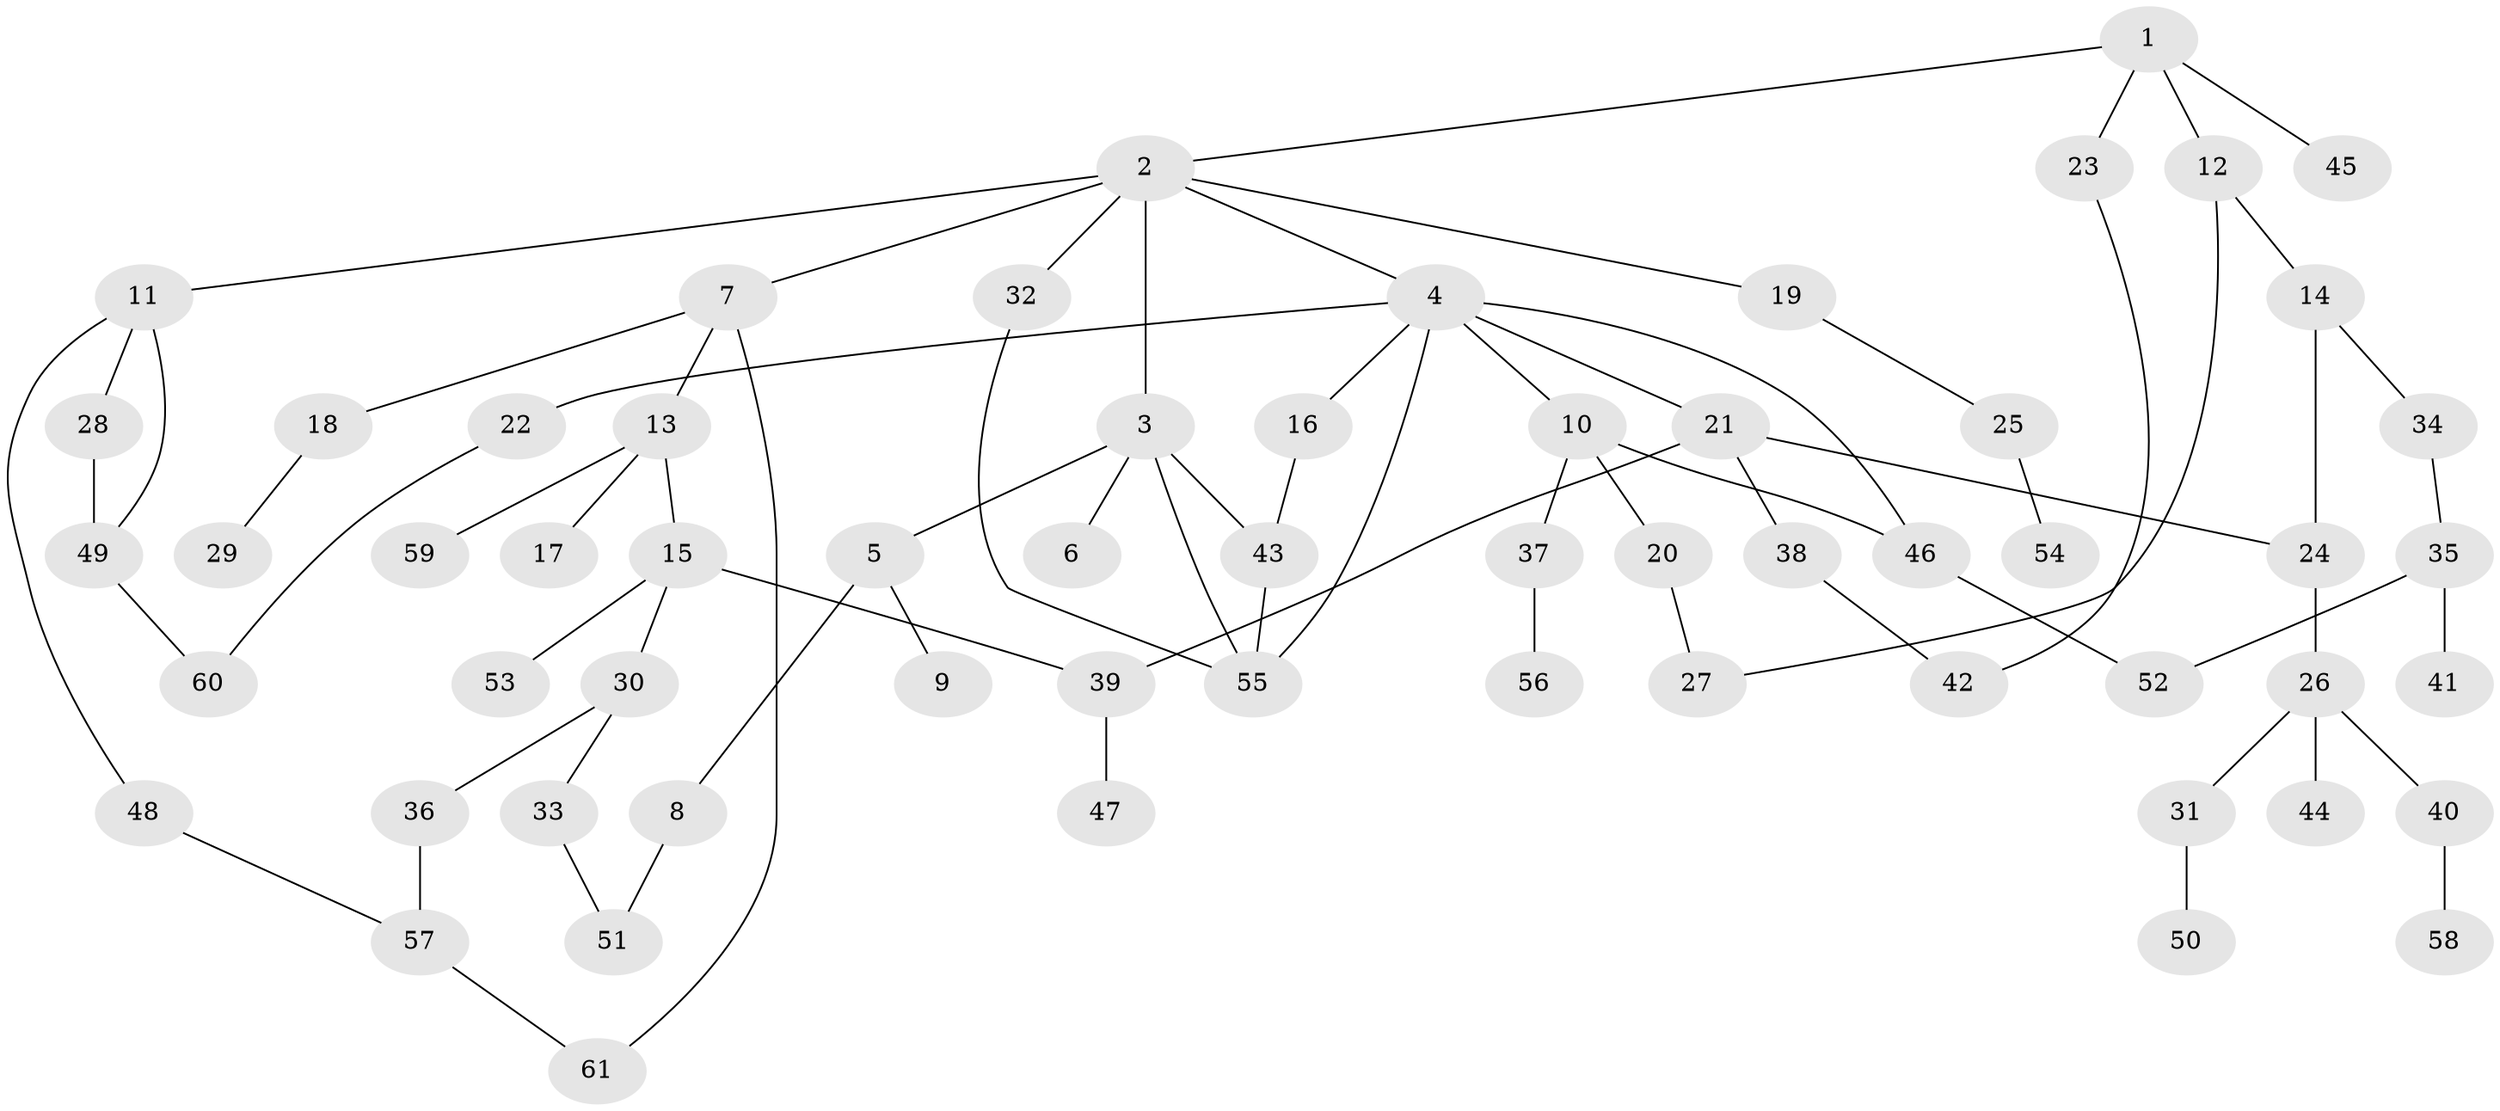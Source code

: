 // coarse degree distribution, {3: 0.21052631578947367, 7: 0.05263157894736842, 5: 0.05263157894736842, 2: 0.3157894736842105, 1: 0.2631578947368421, 6: 0.02631578947368421, 4: 0.07894736842105263}
// Generated by graph-tools (version 1.1) at 2025/51/02/27/25 19:51:39]
// undirected, 61 vertices, 75 edges
graph export_dot {
graph [start="1"]
  node [color=gray90,style=filled];
  1;
  2;
  3;
  4;
  5;
  6;
  7;
  8;
  9;
  10;
  11;
  12;
  13;
  14;
  15;
  16;
  17;
  18;
  19;
  20;
  21;
  22;
  23;
  24;
  25;
  26;
  27;
  28;
  29;
  30;
  31;
  32;
  33;
  34;
  35;
  36;
  37;
  38;
  39;
  40;
  41;
  42;
  43;
  44;
  45;
  46;
  47;
  48;
  49;
  50;
  51;
  52;
  53;
  54;
  55;
  56;
  57;
  58;
  59;
  60;
  61;
  1 -- 2;
  1 -- 12;
  1 -- 23;
  1 -- 45;
  2 -- 3;
  2 -- 4;
  2 -- 7;
  2 -- 11;
  2 -- 19;
  2 -- 32;
  3 -- 5;
  3 -- 6;
  3 -- 43;
  3 -- 55;
  4 -- 10;
  4 -- 16;
  4 -- 21;
  4 -- 22;
  4 -- 55;
  4 -- 46;
  5 -- 8;
  5 -- 9;
  7 -- 13;
  7 -- 18;
  7 -- 61;
  8 -- 51;
  10 -- 20;
  10 -- 37;
  10 -- 46;
  11 -- 28;
  11 -- 48;
  11 -- 49;
  12 -- 14;
  12 -- 27;
  13 -- 15;
  13 -- 17;
  13 -- 59;
  14 -- 24;
  14 -- 34;
  15 -- 30;
  15 -- 53;
  15 -- 39;
  16 -- 43;
  18 -- 29;
  19 -- 25;
  20 -- 27;
  21 -- 38;
  21 -- 39;
  21 -- 24;
  22 -- 60;
  23 -- 42;
  24 -- 26;
  25 -- 54;
  26 -- 31;
  26 -- 40;
  26 -- 44;
  28 -- 49;
  30 -- 33;
  30 -- 36;
  31 -- 50;
  32 -- 55;
  33 -- 51;
  34 -- 35;
  35 -- 41;
  35 -- 52;
  36 -- 57;
  37 -- 56;
  38 -- 42;
  39 -- 47;
  40 -- 58;
  43 -- 55;
  46 -- 52;
  48 -- 57;
  49 -- 60;
  57 -- 61;
}
